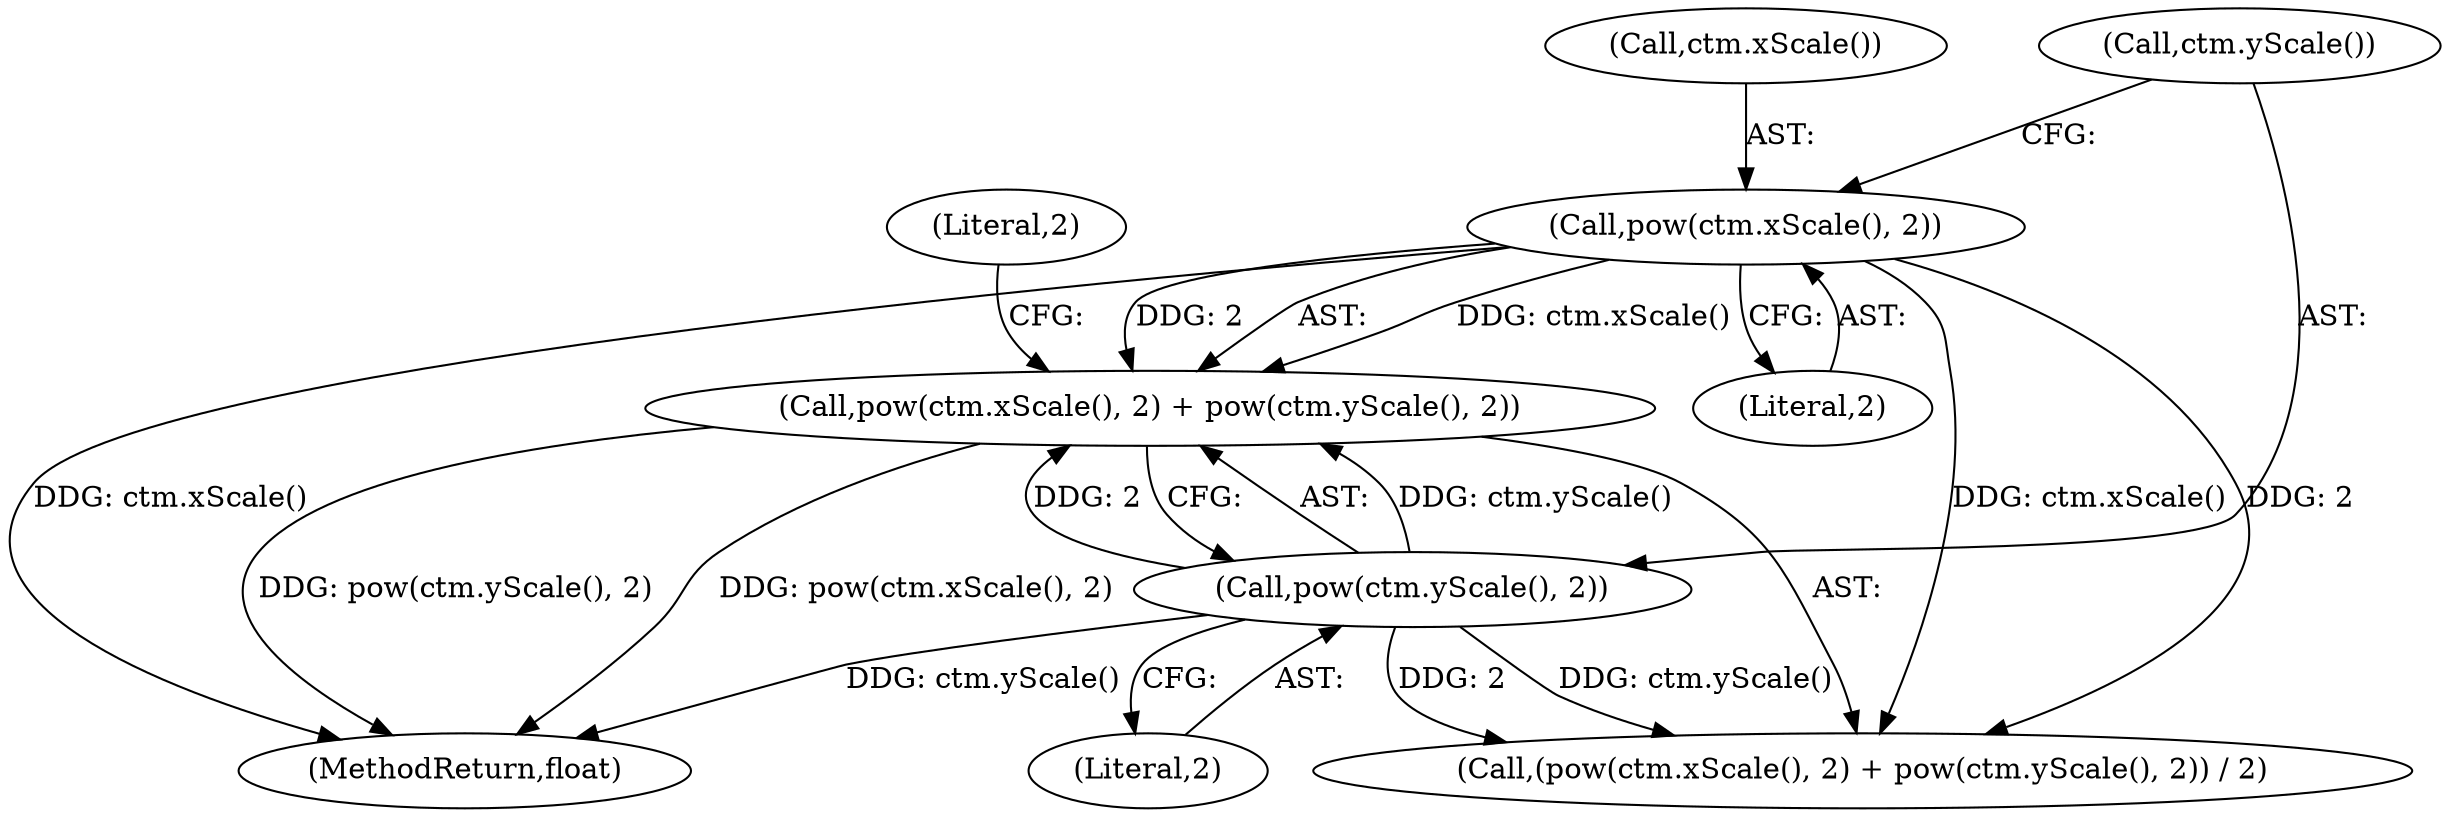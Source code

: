 digraph "1_Chrome_44f1431b20c16d8f8da0ce8ff7bbf2adddcdd785_3@del" {
"1000118" [label="(Call,pow(ctm.xScale(), 2) + pow(ctm.yScale(), 2))"];
"1000119" [label="(Call,pow(ctm.xScale(), 2))"];
"1000122" [label="(Call,pow(ctm.yScale(), 2))"];
"1000121" [label="(Literal,2)"];
"1000120" [label="(Call,ctm.xScale())"];
"1000123" [label="(Call,ctm.yScale())"];
"1000126" [label="(MethodReturn,float)"];
"1000119" [label="(Call,pow(ctm.xScale(), 2))"];
"1000118" [label="(Call,pow(ctm.xScale(), 2) + pow(ctm.yScale(), 2))"];
"1000124" [label="(Literal,2)"];
"1000125" [label="(Literal,2)"];
"1000122" [label="(Call,pow(ctm.yScale(), 2))"];
"1000117" [label="(Call,(pow(ctm.xScale(), 2) + pow(ctm.yScale(), 2)) / 2)"];
"1000118" -> "1000117"  [label="AST: "];
"1000118" -> "1000122"  [label="CFG: "];
"1000119" -> "1000118"  [label="AST: "];
"1000122" -> "1000118"  [label="AST: "];
"1000125" -> "1000118"  [label="CFG: "];
"1000118" -> "1000126"  [label="DDG: pow(ctm.yScale(), 2)"];
"1000118" -> "1000126"  [label="DDG: pow(ctm.xScale(), 2)"];
"1000119" -> "1000118"  [label="DDG: ctm.xScale()"];
"1000119" -> "1000118"  [label="DDG: 2"];
"1000122" -> "1000118"  [label="DDG: ctm.yScale()"];
"1000122" -> "1000118"  [label="DDG: 2"];
"1000119" -> "1000121"  [label="CFG: "];
"1000120" -> "1000119"  [label="AST: "];
"1000121" -> "1000119"  [label="AST: "];
"1000123" -> "1000119"  [label="CFG: "];
"1000119" -> "1000126"  [label="DDG: ctm.xScale()"];
"1000119" -> "1000117"  [label="DDG: ctm.xScale()"];
"1000119" -> "1000117"  [label="DDG: 2"];
"1000122" -> "1000124"  [label="CFG: "];
"1000123" -> "1000122"  [label="AST: "];
"1000124" -> "1000122"  [label="AST: "];
"1000122" -> "1000126"  [label="DDG: ctm.yScale()"];
"1000122" -> "1000117"  [label="DDG: ctm.yScale()"];
"1000122" -> "1000117"  [label="DDG: 2"];
}
